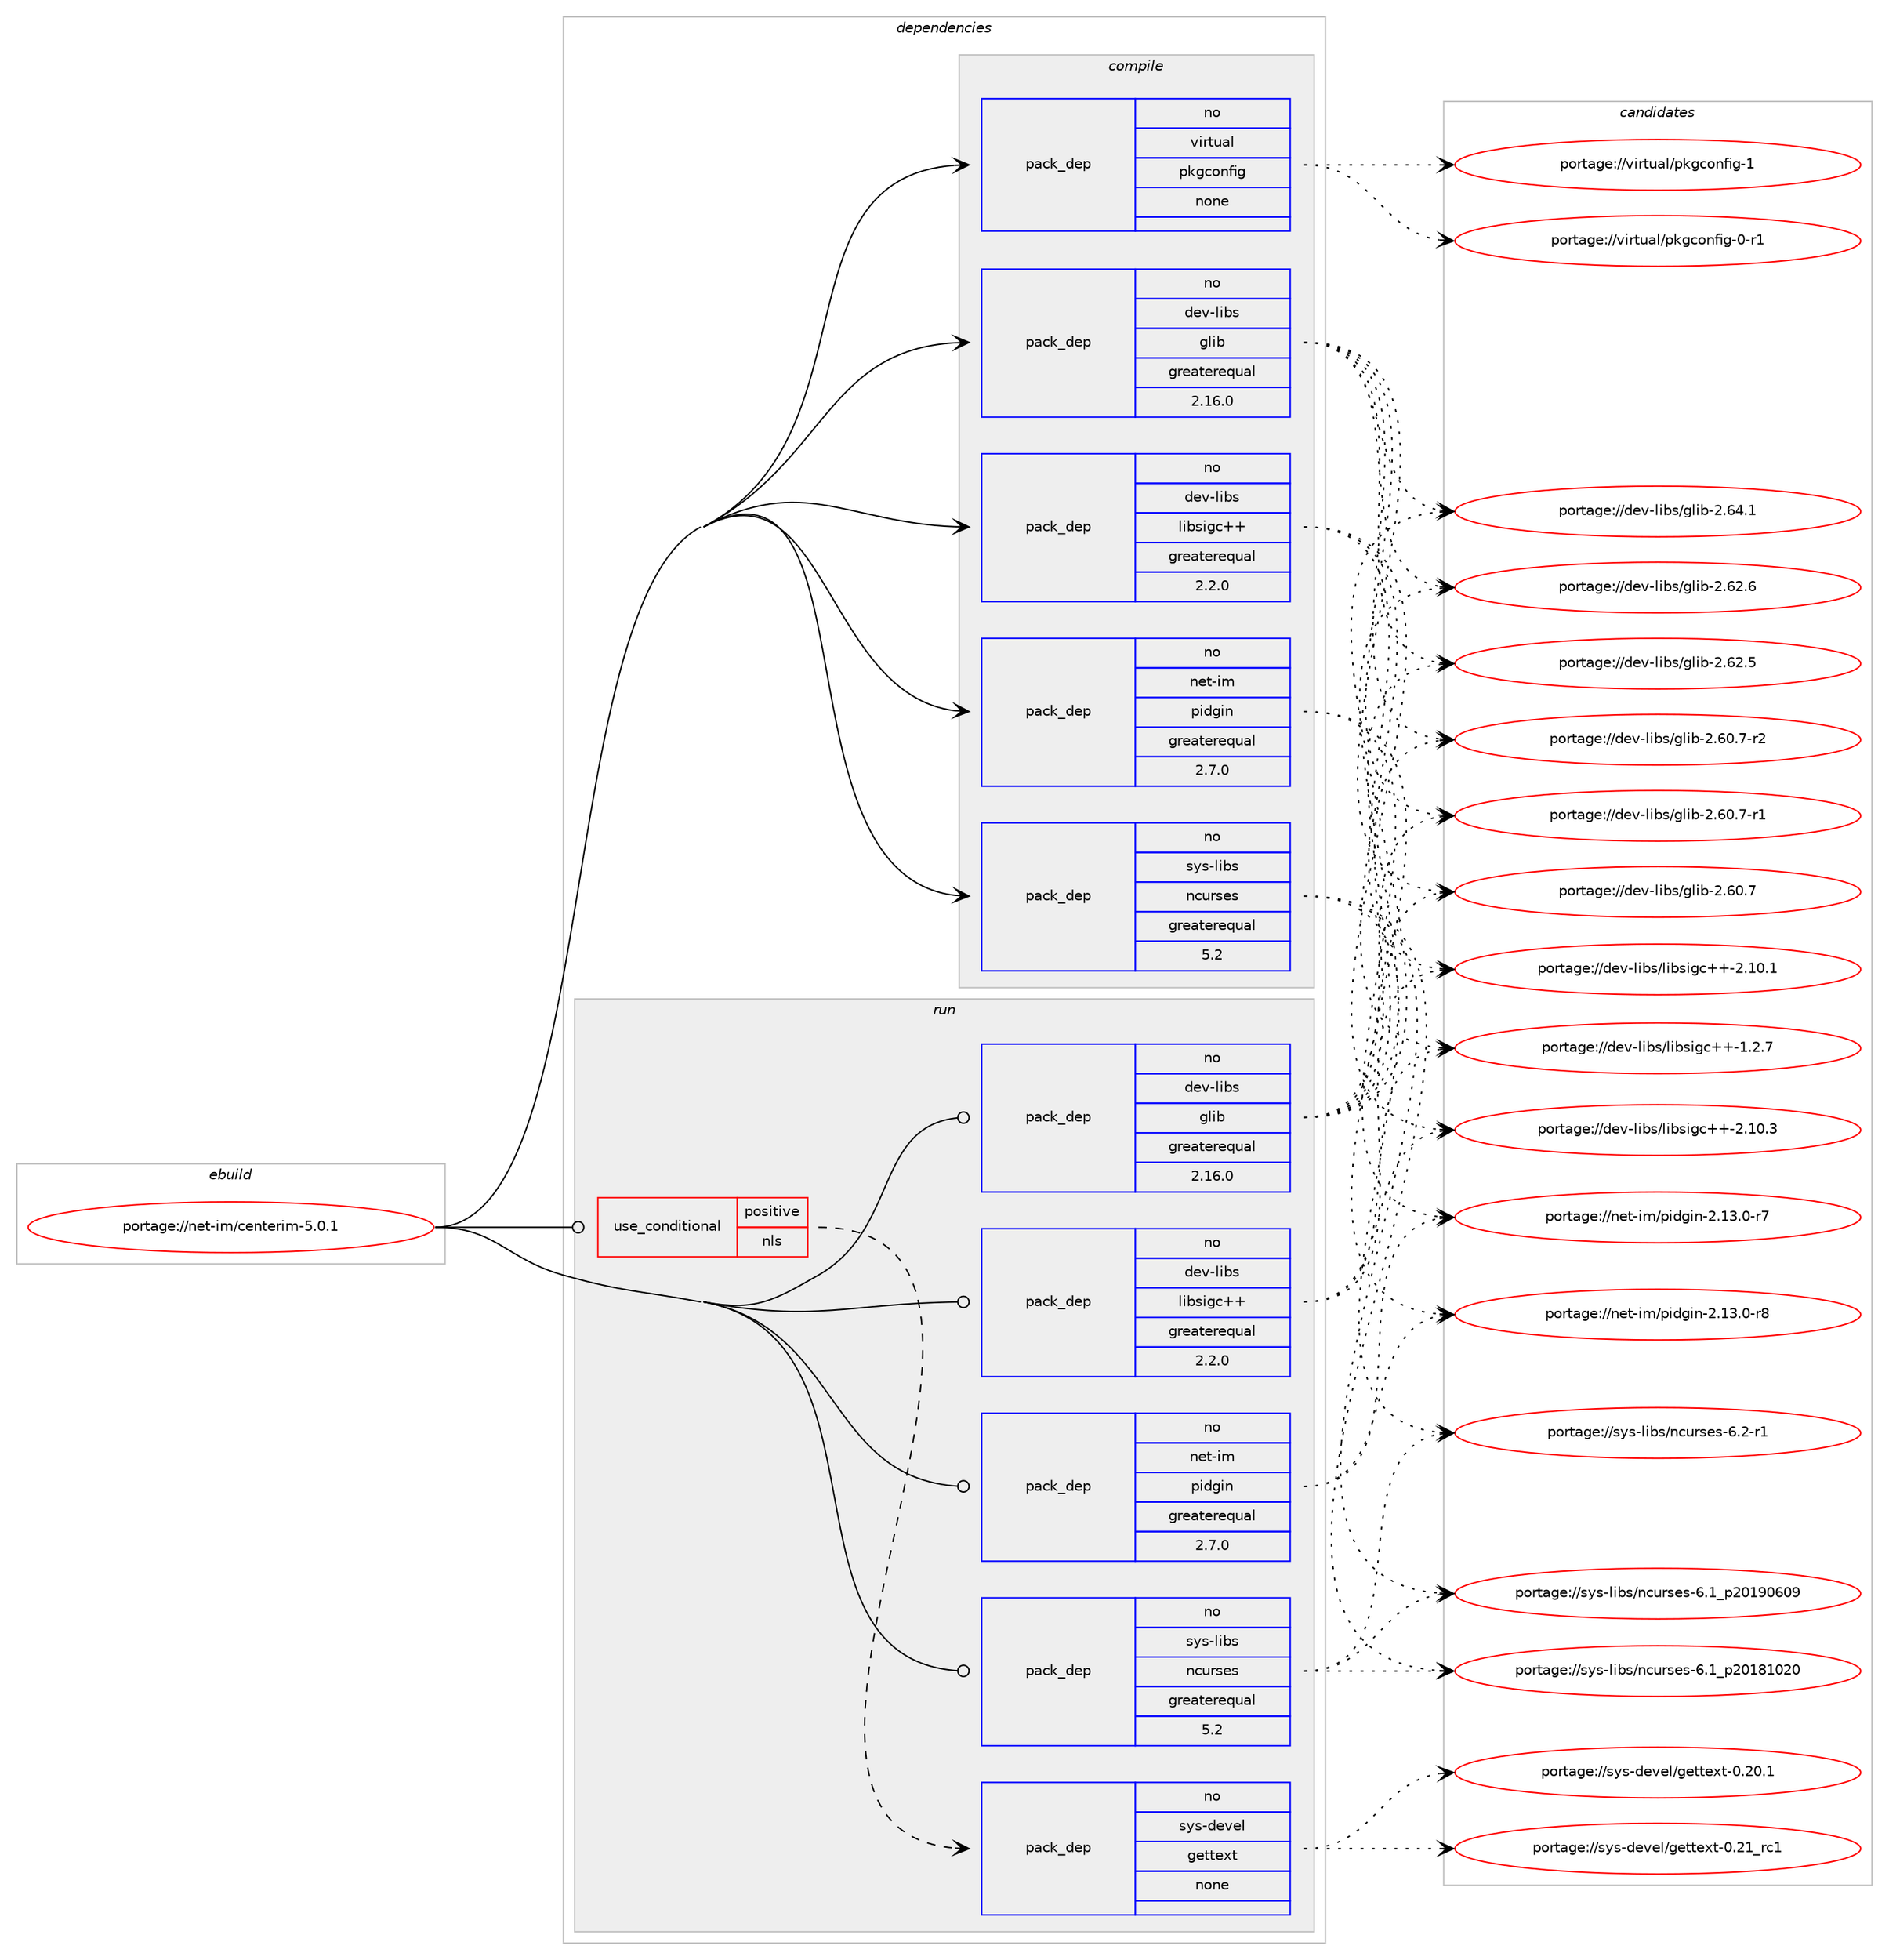 digraph prolog {

# *************
# Graph options
# *************

newrank=true;
concentrate=true;
compound=true;
graph [rankdir=LR,fontname=Helvetica,fontsize=10,ranksep=1.5];#, ranksep=2.5, nodesep=0.2];
edge  [arrowhead=vee];
node  [fontname=Helvetica,fontsize=10];

# **********
# The ebuild
# **********

subgraph cluster_leftcol {
color=gray;
rank=same;
label=<<i>ebuild</i>>;
id [label="portage://net-im/centerim-5.0.1", color=red, width=4, href="../net-im/centerim-5.0.1.svg"];
}

# ****************
# The dependencies
# ****************

subgraph cluster_midcol {
color=gray;
label=<<i>dependencies</i>>;
subgraph cluster_compile {
fillcolor="#eeeeee";
style=filled;
label=<<i>compile</i>>;
subgraph pack6469 {
dependency7490 [label=<<TABLE BORDER="0" CELLBORDER="1" CELLSPACING="0" CELLPADDING="4" WIDTH="220"><TR><TD ROWSPAN="6" CELLPADDING="30">pack_dep</TD></TR><TR><TD WIDTH="110">no</TD></TR><TR><TD>dev-libs</TD></TR><TR><TD>glib</TD></TR><TR><TD>greaterequal</TD></TR><TR><TD>2.16.0</TD></TR></TABLE>>, shape=none, color=blue];
}
id:e -> dependency7490:w [weight=20,style="solid",arrowhead="vee"];
subgraph pack6470 {
dependency7491 [label=<<TABLE BORDER="0" CELLBORDER="1" CELLSPACING="0" CELLPADDING="4" WIDTH="220"><TR><TD ROWSPAN="6" CELLPADDING="30">pack_dep</TD></TR><TR><TD WIDTH="110">no</TD></TR><TR><TD>dev-libs</TD></TR><TR><TD>libsigc++</TD></TR><TR><TD>greaterequal</TD></TR><TR><TD>2.2.0</TD></TR></TABLE>>, shape=none, color=blue];
}
id:e -> dependency7491:w [weight=20,style="solid",arrowhead="vee"];
subgraph pack6471 {
dependency7492 [label=<<TABLE BORDER="0" CELLBORDER="1" CELLSPACING="0" CELLPADDING="4" WIDTH="220"><TR><TD ROWSPAN="6" CELLPADDING="30">pack_dep</TD></TR><TR><TD WIDTH="110">no</TD></TR><TR><TD>net-im</TD></TR><TR><TD>pidgin</TD></TR><TR><TD>greaterequal</TD></TR><TR><TD>2.7.0</TD></TR></TABLE>>, shape=none, color=blue];
}
id:e -> dependency7492:w [weight=20,style="solid",arrowhead="vee"];
subgraph pack6472 {
dependency7493 [label=<<TABLE BORDER="0" CELLBORDER="1" CELLSPACING="0" CELLPADDING="4" WIDTH="220"><TR><TD ROWSPAN="6" CELLPADDING="30">pack_dep</TD></TR><TR><TD WIDTH="110">no</TD></TR><TR><TD>sys-libs</TD></TR><TR><TD>ncurses</TD></TR><TR><TD>greaterequal</TD></TR><TR><TD>5.2</TD></TR></TABLE>>, shape=none, color=blue];
}
id:e -> dependency7493:w [weight=20,style="solid",arrowhead="vee"];
subgraph pack6473 {
dependency7494 [label=<<TABLE BORDER="0" CELLBORDER="1" CELLSPACING="0" CELLPADDING="4" WIDTH="220"><TR><TD ROWSPAN="6" CELLPADDING="30">pack_dep</TD></TR><TR><TD WIDTH="110">no</TD></TR><TR><TD>virtual</TD></TR><TR><TD>pkgconfig</TD></TR><TR><TD>none</TD></TR><TR><TD></TD></TR></TABLE>>, shape=none, color=blue];
}
id:e -> dependency7494:w [weight=20,style="solid",arrowhead="vee"];
}
subgraph cluster_compileandrun {
fillcolor="#eeeeee";
style=filled;
label=<<i>compile and run</i>>;
}
subgraph cluster_run {
fillcolor="#eeeeee";
style=filled;
label=<<i>run</i>>;
subgraph cond942 {
dependency7495 [label=<<TABLE BORDER="0" CELLBORDER="1" CELLSPACING="0" CELLPADDING="4"><TR><TD ROWSPAN="3" CELLPADDING="10">use_conditional</TD></TR><TR><TD>positive</TD></TR><TR><TD>nls</TD></TR></TABLE>>, shape=none, color=red];
subgraph pack6474 {
dependency7496 [label=<<TABLE BORDER="0" CELLBORDER="1" CELLSPACING="0" CELLPADDING="4" WIDTH="220"><TR><TD ROWSPAN="6" CELLPADDING="30">pack_dep</TD></TR><TR><TD WIDTH="110">no</TD></TR><TR><TD>sys-devel</TD></TR><TR><TD>gettext</TD></TR><TR><TD>none</TD></TR><TR><TD></TD></TR></TABLE>>, shape=none, color=blue];
}
dependency7495:e -> dependency7496:w [weight=20,style="dashed",arrowhead="vee"];
}
id:e -> dependency7495:w [weight=20,style="solid",arrowhead="odot"];
subgraph pack6475 {
dependency7497 [label=<<TABLE BORDER="0" CELLBORDER="1" CELLSPACING="0" CELLPADDING="4" WIDTH="220"><TR><TD ROWSPAN="6" CELLPADDING="30">pack_dep</TD></TR><TR><TD WIDTH="110">no</TD></TR><TR><TD>dev-libs</TD></TR><TR><TD>glib</TD></TR><TR><TD>greaterequal</TD></TR><TR><TD>2.16.0</TD></TR></TABLE>>, shape=none, color=blue];
}
id:e -> dependency7497:w [weight=20,style="solid",arrowhead="odot"];
subgraph pack6476 {
dependency7498 [label=<<TABLE BORDER="0" CELLBORDER="1" CELLSPACING="0" CELLPADDING="4" WIDTH="220"><TR><TD ROWSPAN="6" CELLPADDING="30">pack_dep</TD></TR><TR><TD WIDTH="110">no</TD></TR><TR><TD>dev-libs</TD></TR><TR><TD>libsigc++</TD></TR><TR><TD>greaterequal</TD></TR><TR><TD>2.2.0</TD></TR></TABLE>>, shape=none, color=blue];
}
id:e -> dependency7498:w [weight=20,style="solid",arrowhead="odot"];
subgraph pack6477 {
dependency7499 [label=<<TABLE BORDER="0" CELLBORDER="1" CELLSPACING="0" CELLPADDING="4" WIDTH="220"><TR><TD ROWSPAN="6" CELLPADDING="30">pack_dep</TD></TR><TR><TD WIDTH="110">no</TD></TR><TR><TD>net-im</TD></TR><TR><TD>pidgin</TD></TR><TR><TD>greaterequal</TD></TR><TR><TD>2.7.0</TD></TR></TABLE>>, shape=none, color=blue];
}
id:e -> dependency7499:w [weight=20,style="solid",arrowhead="odot"];
subgraph pack6478 {
dependency7500 [label=<<TABLE BORDER="0" CELLBORDER="1" CELLSPACING="0" CELLPADDING="4" WIDTH="220"><TR><TD ROWSPAN="6" CELLPADDING="30">pack_dep</TD></TR><TR><TD WIDTH="110">no</TD></TR><TR><TD>sys-libs</TD></TR><TR><TD>ncurses</TD></TR><TR><TD>greaterequal</TD></TR><TR><TD>5.2</TD></TR></TABLE>>, shape=none, color=blue];
}
id:e -> dependency7500:w [weight=20,style="solid",arrowhead="odot"];
}
}

# **************
# The candidates
# **************

subgraph cluster_choices {
rank=same;
color=gray;
label=<<i>candidates</i>>;

subgraph choice6469 {
color=black;
nodesep=1;
choice1001011184510810598115471031081059845504654524649 [label="portage://dev-libs/glib-2.64.1", color=red, width=4,href="../dev-libs/glib-2.64.1.svg"];
choice1001011184510810598115471031081059845504654504654 [label="portage://dev-libs/glib-2.62.6", color=red, width=4,href="../dev-libs/glib-2.62.6.svg"];
choice1001011184510810598115471031081059845504654504653 [label="portage://dev-libs/glib-2.62.5", color=red, width=4,href="../dev-libs/glib-2.62.5.svg"];
choice10010111845108105981154710310810598455046544846554511450 [label="portage://dev-libs/glib-2.60.7-r2", color=red, width=4,href="../dev-libs/glib-2.60.7-r2.svg"];
choice10010111845108105981154710310810598455046544846554511449 [label="portage://dev-libs/glib-2.60.7-r1", color=red, width=4,href="../dev-libs/glib-2.60.7-r1.svg"];
choice1001011184510810598115471031081059845504654484655 [label="portage://dev-libs/glib-2.60.7", color=red, width=4,href="../dev-libs/glib-2.60.7.svg"];
dependency7490:e -> choice1001011184510810598115471031081059845504654524649:w [style=dotted,weight="100"];
dependency7490:e -> choice1001011184510810598115471031081059845504654504654:w [style=dotted,weight="100"];
dependency7490:e -> choice1001011184510810598115471031081059845504654504653:w [style=dotted,weight="100"];
dependency7490:e -> choice10010111845108105981154710310810598455046544846554511450:w [style=dotted,weight="100"];
dependency7490:e -> choice10010111845108105981154710310810598455046544846554511449:w [style=dotted,weight="100"];
dependency7490:e -> choice1001011184510810598115471031081059845504654484655:w [style=dotted,weight="100"];
}
subgraph choice6470 {
color=black;
nodesep=1;
choice1001011184510810598115471081059811510510399434345504649484651 [label="portage://dev-libs/libsigc++-2.10.3", color=red, width=4,href="../dev-libs/libsigc++-2.10.3.svg"];
choice1001011184510810598115471081059811510510399434345504649484649 [label="portage://dev-libs/libsigc++-2.10.1", color=red, width=4,href="../dev-libs/libsigc++-2.10.1.svg"];
choice10010111845108105981154710810598115105103994343454946504655 [label="portage://dev-libs/libsigc++-1.2.7", color=red, width=4,href="../dev-libs/libsigc++-1.2.7.svg"];
dependency7491:e -> choice1001011184510810598115471081059811510510399434345504649484651:w [style=dotted,weight="100"];
dependency7491:e -> choice1001011184510810598115471081059811510510399434345504649484649:w [style=dotted,weight="100"];
dependency7491:e -> choice10010111845108105981154710810598115105103994343454946504655:w [style=dotted,weight="100"];
}
subgraph choice6471 {
color=black;
nodesep=1;
choice1101011164510510947112105100103105110455046495146484511456 [label="portage://net-im/pidgin-2.13.0-r8", color=red, width=4,href="../net-im/pidgin-2.13.0-r8.svg"];
choice1101011164510510947112105100103105110455046495146484511455 [label="portage://net-im/pidgin-2.13.0-r7", color=red, width=4,href="../net-im/pidgin-2.13.0-r7.svg"];
dependency7492:e -> choice1101011164510510947112105100103105110455046495146484511456:w [style=dotted,weight="100"];
dependency7492:e -> choice1101011164510510947112105100103105110455046495146484511455:w [style=dotted,weight="100"];
}
subgraph choice6472 {
color=black;
nodesep=1;
choice11512111545108105981154711099117114115101115455446504511449 [label="portage://sys-libs/ncurses-6.2-r1", color=red, width=4,href="../sys-libs/ncurses-6.2-r1.svg"];
choice1151211154510810598115471109911711411510111545544649951125048495748544857 [label="portage://sys-libs/ncurses-6.1_p20190609", color=red, width=4,href="../sys-libs/ncurses-6.1_p20190609.svg"];
choice1151211154510810598115471109911711411510111545544649951125048495649485048 [label="portage://sys-libs/ncurses-6.1_p20181020", color=red, width=4,href="../sys-libs/ncurses-6.1_p20181020.svg"];
dependency7493:e -> choice11512111545108105981154711099117114115101115455446504511449:w [style=dotted,weight="100"];
dependency7493:e -> choice1151211154510810598115471109911711411510111545544649951125048495748544857:w [style=dotted,weight="100"];
dependency7493:e -> choice1151211154510810598115471109911711411510111545544649951125048495649485048:w [style=dotted,weight="100"];
}
subgraph choice6473 {
color=black;
nodesep=1;
choice1181051141161179710847112107103991111101021051034549 [label="portage://virtual/pkgconfig-1", color=red, width=4,href="../virtual/pkgconfig-1.svg"];
choice11810511411611797108471121071039911111010210510345484511449 [label="portage://virtual/pkgconfig-0-r1", color=red, width=4,href="../virtual/pkgconfig-0-r1.svg"];
dependency7494:e -> choice1181051141161179710847112107103991111101021051034549:w [style=dotted,weight="100"];
dependency7494:e -> choice11810511411611797108471121071039911111010210510345484511449:w [style=dotted,weight="100"];
}
subgraph choice6474 {
color=black;
nodesep=1;
choice11512111545100101118101108471031011161161011201164548465049951149949 [label="portage://sys-devel/gettext-0.21_rc1", color=red, width=4,href="../sys-devel/gettext-0.21_rc1.svg"];
choice115121115451001011181011084710310111611610112011645484650484649 [label="portage://sys-devel/gettext-0.20.1", color=red, width=4,href="../sys-devel/gettext-0.20.1.svg"];
dependency7496:e -> choice11512111545100101118101108471031011161161011201164548465049951149949:w [style=dotted,weight="100"];
dependency7496:e -> choice115121115451001011181011084710310111611610112011645484650484649:w [style=dotted,weight="100"];
}
subgraph choice6475 {
color=black;
nodesep=1;
choice1001011184510810598115471031081059845504654524649 [label="portage://dev-libs/glib-2.64.1", color=red, width=4,href="../dev-libs/glib-2.64.1.svg"];
choice1001011184510810598115471031081059845504654504654 [label="portage://dev-libs/glib-2.62.6", color=red, width=4,href="../dev-libs/glib-2.62.6.svg"];
choice1001011184510810598115471031081059845504654504653 [label="portage://dev-libs/glib-2.62.5", color=red, width=4,href="../dev-libs/glib-2.62.5.svg"];
choice10010111845108105981154710310810598455046544846554511450 [label="portage://dev-libs/glib-2.60.7-r2", color=red, width=4,href="../dev-libs/glib-2.60.7-r2.svg"];
choice10010111845108105981154710310810598455046544846554511449 [label="portage://dev-libs/glib-2.60.7-r1", color=red, width=4,href="../dev-libs/glib-2.60.7-r1.svg"];
choice1001011184510810598115471031081059845504654484655 [label="portage://dev-libs/glib-2.60.7", color=red, width=4,href="../dev-libs/glib-2.60.7.svg"];
dependency7497:e -> choice1001011184510810598115471031081059845504654524649:w [style=dotted,weight="100"];
dependency7497:e -> choice1001011184510810598115471031081059845504654504654:w [style=dotted,weight="100"];
dependency7497:e -> choice1001011184510810598115471031081059845504654504653:w [style=dotted,weight="100"];
dependency7497:e -> choice10010111845108105981154710310810598455046544846554511450:w [style=dotted,weight="100"];
dependency7497:e -> choice10010111845108105981154710310810598455046544846554511449:w [style=dotted,weight="100"];
dependency7497:e -> choice1001011184510810598115471031081059845504654484655:w [style=dotted,weight="100"];
}
subgraph choice6476 {
color=black;
nodesep=1;
choice1001011184510810598115471081059811510510399434345504649484651 [label="portage://dev-libs/libsigc++-2.10.3", color=red, width=4,href="../dev-libs/libsigc++-2.10.3.svg"];
choice1001011184510810598115471081059811510510399434345504649484649 [label="portage://dev-libs/libsigc++-2.10.1", color=red, width=4,href="../dev-libs/libsigc++-2.10.1.svg"];
choice10010111845108105981154710810598115105103994343454946504655 [label="portage://dev-libs/libsigc++-1.2.7", color=red, width=4,href="../dev-libs/libsigc++-1.2.7.svg"];
dependency7498:e -> choice1001011184510810598115471081059811510510399434345504649484651:w [style=dotted,weight="100"];
dependency7498:e -> choice1001011184510810598115471081059811510510399434345504649484649:w [style=dotted,weight="100"];
dependency7498:e -> choice10010111845108105981154710810598115105103994343454946504655:w [style=dotted,weight="100"];
}
subgraph choice6477 {
color=black;
nodesep=1;
choice1101011164510510947112105100103105110455046495146484511456 [label="portage://net-im/pidgin-2.13.0-r8", color=red, width=4,href="../net-im/pidgin-2.13.0-r8.svg"];
choice1101011164510510947112105100103105110455046495146484511455 [label="portage://net-im/pidgin-2.13.0-r7", color=red, width=4,href="../net-im/pidgin-2.13.0-r7.svg"];
dependency7499:e -> choice1101011164510510947112105100103105110455046495146484511456:w [style=dotted,weight="100"];
dependency7499:e -> choice1101011164510510947112105100103105110455046495146484511455:w [style=dotted,weight="100"];
}
subgraph choice6478 {
color=black;
nodesep=1;
choice11512111545108105981154711099117114115101115455446504511449 [label="portage://sys-libs/ncurses-6.2-r1", color=red, width=4,href="../sys-libs/ncurses-6.2-r1.svg"];
choice1151211154510810598115471109911711411510111545544649951125048495748544857 [label="portage://sys-libs/ncurses-6.1_p20190609", color=red, width=4,href="../sys-libs/ncurses-6.1_p20190609.svg"];
choice1151211154510810598115471109911711411510111545544649951125048495649485048 [label="portage://sys-libs/ncurses-6.1_p20181020", color=red, width=4,href="../sys-libs/ncurses-6.1_p20181020.svg"];
dependency7500:e -> choice11512111545108105981154711099117114115101115455446504511449:w [style=dotted,weight="100"];
dependency7500:e -> choice1151211154510810598115471109911711411510111545544649951125048495748544857:w [style=dotted,weight="100"];
dependency7500:e -> choice1151211154510810598115471109911711411510111545544649951125048495649485048:w [style=dotted,weight="100"];
}
}

}
